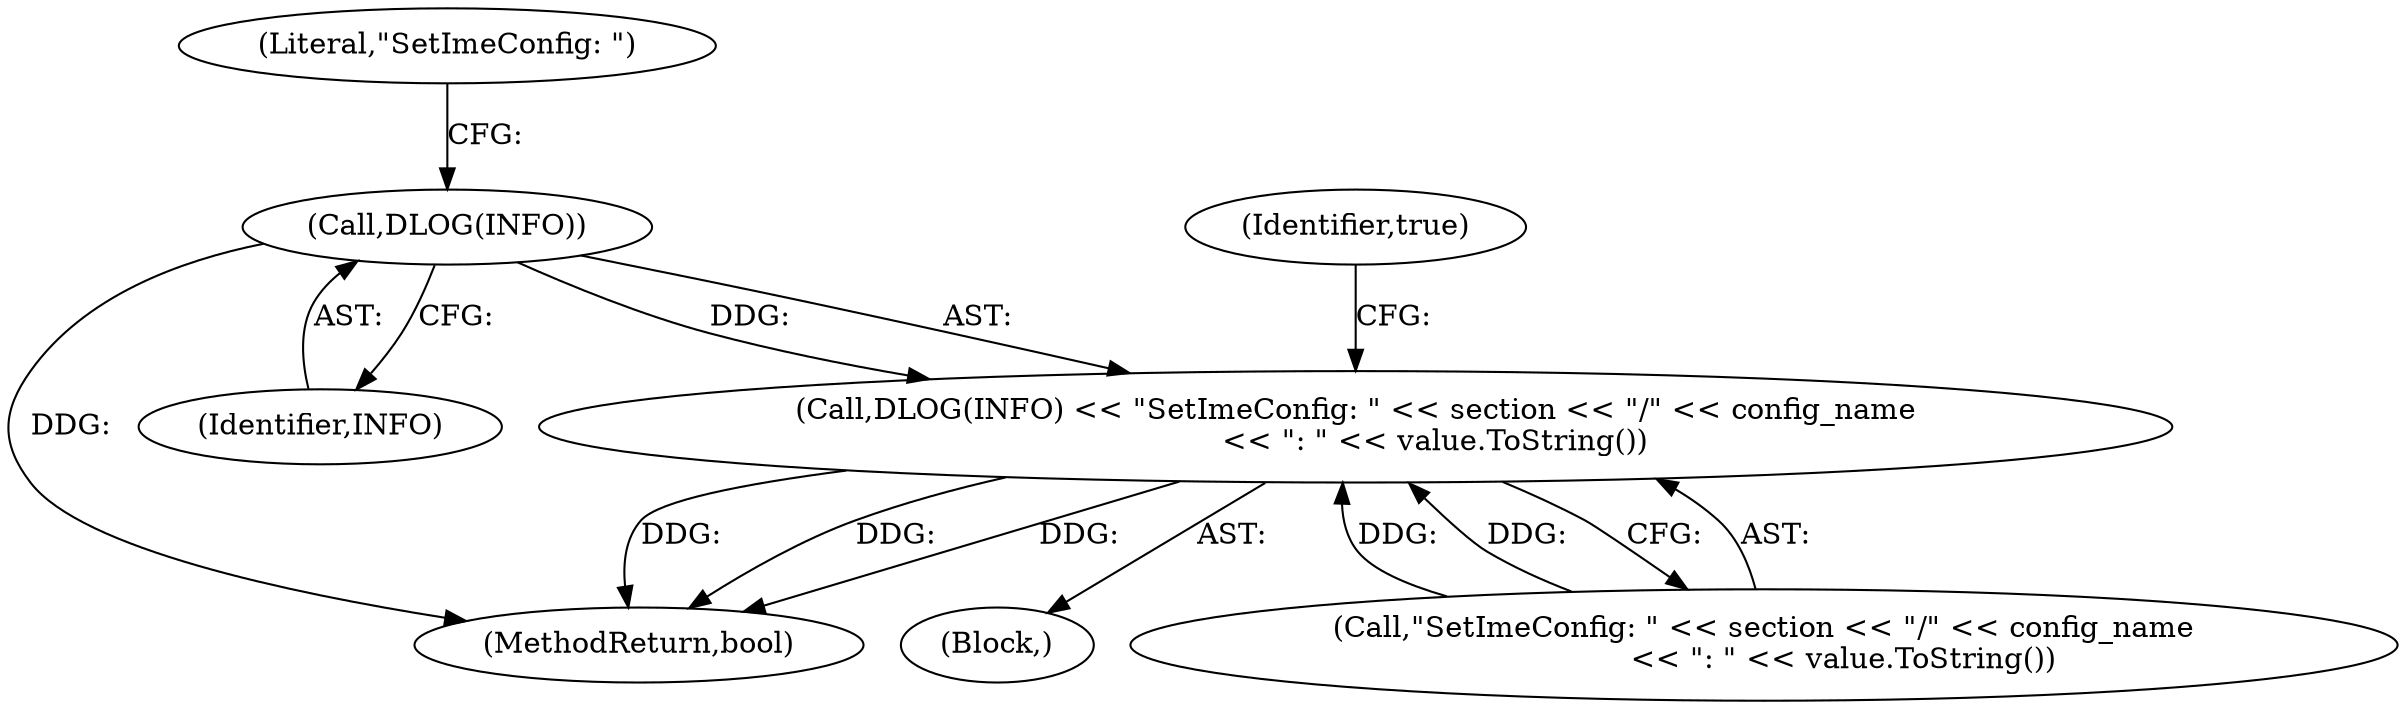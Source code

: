 digraph "1_Chrome_dc7b094a338c6c521f918f478e993f0f74bbea0d_71@del" {
"1000250" [label="(Call,DLOG(INFO))"];
"1000249" [label="(Call,DLOG(INFO) << \"SetImeConfig: \" << section << \"/\" << config_name\n                 << \": \" << value.ToString())"];
"1000251" [label="(Identifier,INFO)"];
"1000265" [label="(MethodReturn,bool)"];
"1000264" [label="(Identifier,true)"];
"1000248" [label="(Block,)"];
"1000252" [label="(Call,\"SetImeConfig: \" << section << \"/\" << config_name\n                 << \": \" << value.ToString())"];
"1000253" [label="(Literal,\"SetImeConfig: \")"];
"1000250" [label="(Call,DLOG(INFO))"];
"1000249" [label="(Call,DLOG(INFO) << \"SetImeConfig: \" << section << \"/\" << config_name\n                 << \": \" << value.ToString())"];
"1000250" -> "1000249"  [label="AST: "];
"1000250" -> "1000251"  [label="CFG: "];
"1000251" -> "1000250"  [label="AST: "];
"1000253" -> "1000250"  [label="CFG: "];
"1000250" -> "1000265"  [label="DDG: "];
"1000250" -> "1000249"  [label="DDG: "];
"1000249" -> "1000248"  [label="AST: "];
"1000249" -> "1000252"  [label="CFG: "];
"1000252" -> "1000249"  [label="AST: "];
"1000264" -> "1000249"  [label="CFG: "];
"1000249" -> "1000265"  [label="DDG: "];
"1000249" -> "1000265"  [label="DDG: "];
"1000249" -> "1000265"  [label="DDG: "];
"1000252" -> "1000249"  [label="DDG: "];
"1000252" -> "1000249"  [label="DDG: "];
}
